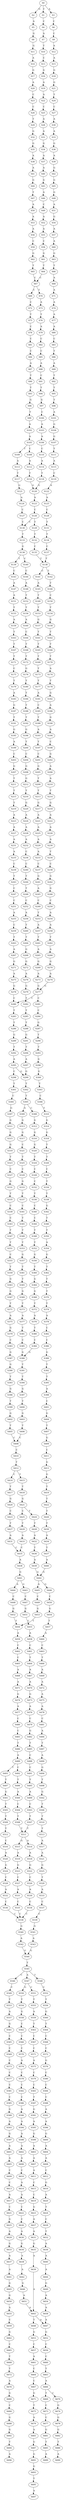 strict digraph  {
	S0 -> S1 [ label = T ];
	S0 -> S2 [ label = G ];
	S0 -> S3 [ label = A ];
	S1 -> S4 [ label = C ];
	S2 -> S5 [ label = A ];
	S3 -> S6 [ label = C ];
	S4 -> S7 [ label = A ];
	S5 -> S8 [ label = G ];
	S6 -> S9 [ label = C ];
	S7 -> S10 [ label = T ];
	S8 -> S11 [ label = G ];
	S9 -> S12 [ label = A ];
	S10 -> S13 [ label = C ];
	S11 -> S14 [ label = A ];
	S12 -> S15 [ label = A ];
	S13 -> S16 [ label = G ];
	S14 -> S17 [ label = G ];
	S15 -> S18 [ label = G ];
	S16 -> S19 [ label = A ];
	S17 -> S20 [ label = A ];
	S18 -> S21 [ label = G ];
	S19 -> S22 [ label = A ];
	S20 -> S23 [ label = C ];
	S21 -> S24 [ label = T ];
	S22 -> S25 [ label = C ];
	S23 -> S26 [ label = C ];
	S24 -> S27 [ label = C ];
	S25 -> S28 [ label = A ];
	S26 -> S29 [ label = T ];
	S27 -> S30 [ label = A ];
	S28 -> S31 [ label = A ];
	S29 -> S32 [ label = G ];
	S30 -> S33 [ label = A ];
	S31 -> S34 [ label = G ];
	S32 -> S35 [ label = G ];
	S33 -> S36 [ label = G ];
	S34 -> S37 [ label = A ];
	S35 -> S38 [ label = A ];
	S36 -> S39 [ label = A ];
	S37 -> S40 [ label = A ];
	S38 -> S41 [ label = A ];
	S39 -> S42 [ label = G ];
	S40 -> S43 [ label = G ];
	S41 -> S44 [ label = G ];
	S42 -> S45 [ label = G ];
	S43 -> S46 [ label = A ];
	S44 -> S47 [ label = T ];
	S45 -> S48 [ label = G ];
	S46 -> S49 [ label = C ];
	S47 -> S50 [ label = A ];
	S48 -> S51 [ label = A ];
	S49 -> S52 [ label = A ];
	S50 -> S53 [ label = A ];
	S51 -> S54 [ label = G ];
	S52 -> S55 [ label = A ];
	S53 -> S56 [ label = A ];
	S54 -> S57 [ label = A ];
	S55 -> S58 [ label = C ];
	S56 -> S59 [ label = C ];
	S57 -> S60 [ label = A ];
	S58 -> S61 [ label = G ];
	S59 -> S62 [ label = G ];
	S60 -> S63 [ label = G ];
	S61 -> S64 [ label = T ];
	S62 -> S65 [ label = T ];
	S63 -> S66 [ label = T ];
	S64 -> S67 [ label = C ];
	S65 -> S67 [ label = C ];
	S66 -> S68 [ label = A ];
	S67 -> S69 [ label = C ];
	S67 -> S70 [ label = T ];
	S68 -> S71 [ label = A ];
	S69 -> S72 [ label = C ];
	S70 -> S73 [ label = A ];
	S71 -> S74 [ label = A ];
	S72 -> S75 [ label = T ];
	S73 -> S76 [ label = T ];
	S74 -> S77 [ label = A ];
	S75 -> S78 [ label = C ];
	S76 -> S79 [ label = A ];
	S77 -> S80 [ label = A ];
	S78 -> S81 [ label = C ];
	S79 -> S82 [ label = C ];
	S80 -> S83 [ label = C ];
	S81 -> S84 [ label = C ];
	S82 -> S85 [ label = C ];
	S83 -> S86 [ label = T ];
	S84 -> S87 [ label = A ];
	S85 -> S88 [ label = A ];
	S86 -> S89 [ label = A ];
	S87 -> S90 [ label = T ];
	S88 -> S91 [ label = C ];
	S89 -> S92 [ label = T ];
	S90 -> S93 [ label = T ];
	S91 -> S94 [ label = T ];
	S92 -> S95 [ label = T ];
	S93 -> S96 [ label = G ];
	S94 -> S97 [ label = G ];
	S95 -> S98 [ label = T ];
	S96 -> S99 [ label = T ];
	S97 -> S100 [ label = C ];
	S98 -> S101 [ label = A ];
	S99 -> S102 [ label = A ];
	S100 -> S103 [ label = A ];
	S101 -> S104 [ label = G ];
	S102 -> S105 [ label = A ];
	S103 -> S106 [ label = A ];
	S104 -> S107 [ label = G ];
	S105 -> S108 [ label = C ];
	S105 -> S109 [ label = T ];
	S106 -> S110 [ label = C ];
	S107 -> S111 [ label = T ];
	S108 -> S112 [ label = A ];
	S109 -> S113 [ label = A ];
	S110 -> S114 [ label = A ];
	S111 -> S115 [ label = A ];
	S112 -> S116 [ label = T ];
	S113 -> S117 [ label = T ];
	S114 -> S118 [ label = T ];
	S115 -> S119 [ label = C ];
	S116 -> S120 [ label = G ];
	S117 -> S121 [ label = G ];
	S118 -> S120 [ label = G ];
	S119 -> S122 [ label = A ];
	S120 -> S123 [ label = A ];
	S121 -> S124 [ label = A ];
	S122 -> S125 [ label = A ];
	S123 -> S126 [ label = C ];
	S124 -> S127 [ label = C ];
	S125 -> S128 [ label = C ];
	S126 -> S129 [ label = T ];
	S126 -> S130 [ label = C ];
	S127 -> S130 [ label = C ];
	S128 -> S131 [ label = T ];
	S129 -> S132 [ label = T ];
	S130 -> S133 [ label = T ];
	S131 -> S134 [ label = T ];
	S132 -> S135 [ label = C ];
	S133 -> S136 [ label = G ];
	S134 -> S137 [ label = C ];
	S135 -> S138 [ label = T ];
	S136 -> S139 [ label = T ];
	S136 -> S140 [ label = C ];
	S137 -> S138 [ label = T ];
	S138 -> S141 [ label = C ];
	S138 -> S142 [ label = T ];
	S139 -> S143 [ label = C ];
	S140 -> S144 [ label = C ];
	S141 -> S145 [ label = A ];
	S142 -> S146 [ label = T ];
	S143 -> S147 [ label = A ];
	S144 -> S148 [ label = A ];
	S145 -> S149 [ label = T ];
	S146 -> S150 [ label = C ];
	S147 -> S151 [ label = A ];
	S148 -> S152 [ label = T ];
	S149 -> S153 [ label = T ];
	S150 -> S154 [ label = T ];
	S151 -> S155 [ label = T ];
	S152 -> S156 [ label = T ];
	S153 -> S157 [ label = G ];
	S154 -> S158 [ label = G ];
	S155 -> S159 [ label = A ];
	S156 -> S160 [ label = A ];
	S157 -> S161 [ label = T ];
	S158 -> S162 [ label = T ];
	S159 -> S163 [ label = T ];
	S160 -> S164 [ label = C ];
	S161 -> S165 [ label = T ];
	S162 -> S166 [ label = T ];
	S163 -> S167 [ label = T ];
	S164 -> S168 [ label = T ];
	S165 -> S169 [ label = T ];
	S166 -> S170 [ label = T ];
	S167 -> S171 [ label = T ];
	S168 -> S172 [ label = T ];
	S169 -> S173 [ label = T ];
	S170 -> S174 [ label = A ];
	S171 -> S175 [ label = C ];
	S172 -> S176 [ label = G ];
	S173 -> S177 [ label = T ];
	S174 -> S178 [ label = T ];
	S175 -> S179 [ label = T ];
	S176 -> S180 [ label = T ];
	S177 -> S181 [ label = A ];
	S178 -> S182 [ label = G ];
	S179 -> S183 [ label = A ];
	S180 -> S184 [ label = T ];
	S181 -> S185 [ label = C ];
	S182 -> S186 [ label = A ];
	S183 -> S187 [ label = G ];
	S184 -> S188 [ label = T ];
	S185 -> S189 [ label = T ];
	S186 -> S190 [ label = G ];
	S187 -> S191 [ label = T ];
	S188 -> S192 [ label = T ];
	S189 -> S193 [ label = A ];
	S190 -> S194 [ label = A ];
	S191 -> S195 [ label = G ];
	S192 -> S196 [ label = G ];
	S193 -> S197 [ label = T ];
	S194 -> S198 [ label = C ];
	S195 -> S199 [ label = A ];
	S196 -> S200 [ label = T ];
	S197 -> S201 [ label = C ];
	S198 -> S202 [ label = G ];
	S199 -> S203 [ label = C ];
	S200 -> S204 [ label = C ];
	S201 -> S205 [ label = G ];
	S202 -> S206 [ label = A ];
	S203 -> S207 [ label = G ];
	S204 -> S208 [ label = G ];
	S205 -> S209 [ label = T ];
	S206 -> S210 [ label = A ];
	S207 -> S211 [ label = T ];
	S208 -> S212 [ label = G ];
	S209 -> S213 [ label = T ];
	S210 -> S214 [ label = T ];
	S211 -> S215 [ label = T ];
	S212 -> S216 [ label = T ];
	S213 -> S217 [ label = G ];
	S214 -> S218 [ label = G ];
	S215 -> S219 [ label = T ];
	S216 -> S220 [ label = G ];
	S217 -> S221 [ label = A ];
	S218 -> S222 [ label = A ];
	S219 -> S223 [ label = A ];
	S220 -> S224 [ label = A ];
	S221 -> S225 [ label = A ];
	S222 -> S226 [ label = A ];
	S223 -> S227 [ label = A ];
	S224 -> S228 [ label = A ];
	S225 -> S229 [ label = A ];
	S226 -> S230 [ label = A ];
	S227 -> S231 [ label = A ];
	S228 -> S232 [ label = A ];
	S229 -> S233 [ label = A ];
	S230 -> S234 [ label = T ];
	S231 -> S235 [ label = A ];
	S232 -> S236 [ label = C ];
	S233 -> S237 [ label = C ];
	S234 -> S238 [ label = C ];
	S235 -> S239 [ label = C ];
	S236 -> S240 [ label = C ];
	S237 -> S241 [ label = G ];
	S238 -> S242 [ label = G ];
	S239 -> S243 [ label = T ];
	S240 -> S244 [ label = T ];
	S241 -> S245 [ label = A ];
	S242 -> S246 [ label = G ];
	S243 -> S247 [ label = C ];
	S244 -> S248 [ label = T ];
	S245 -> S249 [ label = C ];
	S246 -> S250 [ label = C ];
	S247 -> S251 [ label = C ];
	S248 -> S252 [ label = C ];
	S249 -> S253 [ label = T ];
	S250 -> S254 [ label = A ];
	S251 -> S255 [ label = A ];
	S252 -> S256 [ label = A ];
	S253 -> S257 [ label = A ];
	S254 -> S258 [ label = A ];
	S255 -> S259 [ label = C ];
	S256 -> S260 [ label = T ];
	S257 -> S261 [ label = T ];
	S258 -> S262 [ label = T ];
	S259 -> S263 [ label = T ];
	S260 -> S264 [ label = T ];
	S261 -> S265 [ label = A ];
	S262 -> S266 [ label = A ];
	S263 -> S267 [ label = A ];
	S264 -> S268 [ label = G ];
	S265 -> S269 [ label = G ];
	S266 -> S270 [ label = G ];
	S267 -> S271 [ label = G ];
	S268 -> S272 [ label = G ];
	S269 -> S273 [ label = A ];
	S270 -> S274 [ label = A ];
	S271 -> S275 [ label = A ];
	S272 -> S276 [ label = A ];
	S273 -> S277 [ label = G ];
	S274 -> S277 [ label = G ];
	S275 -> S278 [ label = G ];
	S276 -> S279 [ label = G ];
	S277 -> S280 [ label = C ];
	S277 -> S281 [ label = C ];
	S278 -> S280 [ label = C ];
	S279 -> S282 [ label = T ];
	S280 -> S283 [ label = T ];
	S281 -> S284 [ label = C ];
	S282 -> S285 [ label = T ];
	S283 -> S286 [ label = T ];
	S284 -> S287 [ label = G ];
	S285 -> S288 [ label = T ];
	S286 -> S289 [ label = G ];
	S287 -> S290 [ label = T ];
	S288 -> S291 [ label = G ];
	S289 -> S292 [ label = T ];
	S290 -> S293 [ label = T ];
	S291 -> S294 [ label = T ];
	S292 -> S295 [ label = A ];
	S293 -> S296 [ label = G ];
	S294 -> S297 [ label = A ];
	S295 -> S298 [ label = C ];
	S295 -> S299 [ label = G ];
	S296 -> S300 [ label = G ];
	S297 -> S299 [ label = G ];
	S298 -> S301 [ label = T ];
	S299 -> S302 [ label = T ];
	S300 -> S303 [ label = T ];
	S301 -> S304 [ label = C ];
	S302 -> S305 [ label = T ];
	S303 -> S306 [ label = C ];
	S304 -> S307 [ label = G ];
	S305 -> S308 [ label = C ];
	S305 -> S309 [ label = G ];
	S306 -> S310 [ label = T ];
	S307 -> S311 [ label = G ];
	S308 -> S312 [ label = G ];
	S309 -> S313 [ label = G ];
	S310 -> S314 [ label = G ];
	S311 -> S315 [ label = G ];
	S312 -> S316 [ label = G ];
	S313 -> S317 [ label = G ];
	S314 -> S318 [ label = G ];
	S315 -> S319 [ label = G ];
	S316 -> S320 [ label = G ];
	S317 -> S321 [ label = C ];
	S318 -> S322 [ label = T ];
	S319 -> S323 [ label = T ];
	S320 -> S324 [ label = T ];
	S321 -> S325 [ label = T ];
	S322 -> S326 [ label = T ];
	S323 -> S327 [ label = C ];
	S324 -> S328 [ label = C ];
	S325 -> S329 [ label = C ];
	S326 -> S330 [ label = C ];
	S327 -> S331 [ label = G ];
	S328 -> S332 [ label = C ];
	S329 -> S333 [ label = G ];
	S330 -> S334 [ label = T ];
	S331 -> S335 [ label = T ];
	S332 -> S336 [ label = T ];
	S333 -> S337 [ label = T ];
	S334 -> S338 [ label = T ];
	S335 -> S339 [ label = C ];
	S336 -> S340 [ label = C ];
	S337 -> S341 [ label = C ];
	S338 -> S342 [ label = G ];
	S339 -> S343 [ label = C ];
	S340 -> S344 [ label = C ];
	S341 -> S345 [ label = T ];
	S342 -> S346 [ label = T ];
	S343 -> S347 [ label = T ];
	S344 -> S348 [ label = T ];
	S345 -> S349 [ label = T ];
	S346 -> S350 [ label = T ];
	S347 -> S351 [ label = T ];
	S348 -> S352 [ label = T ];
	S349 -> S353 [ label = T ];
	S350 -> S354 [ label = A ];
	S351 -> S355 [ label = C ];
	S352 -> S356 [ label = G ];
	S353 -> S357 [ label = G ];
	S354 -> S358 [ label = G ];
	S355 -> S359 [ label = T ];
	S356 -> S360 [ label = T ];
	S357 -> S361 [ label = T ];
	S358 -> S362 [ label = T ];
	S359 -> S363 [ label = G ];
	S360 -> S364 [ label = G ];
	S361 -> S365 [ label = T ];
	S362 -> S366 [ label = T ];
	S363 -> S367 [ label = G ];
	S364 -> S368 [ label = G ];
	S365 -> S369 [ label = G ];
	S366 -> S370 [ label = T ];
	S367 -> S371 [ label = T ];
	S368 -> S372 [ label = T ];
	S369 -> S373 [ label = T ];
	S370 -> S374 [ label = T ];
	S371 -> S375 [ label = A ];
	S372 -> S376 [ label = A ];
	S373 -> S377 [ label = A ];
	S374 -> S378 [ label = A ];
	S375 -> S379 [ label = G ];
	S376 -> S380 [ label = T ];
	S377 -> S381 [ label = T ];
	S378 -> S382 [ label = C ];
	S379 -> S383 [ label = C ];
	S380 -> S384 [ label = C ];
	S381 -> S385 [ label = C ];
	S382 -> S386 [ label = C ];
	S383 -> S387 [ label = G ];
	S384 -> S388 [ label = G ];
	S385 -> S388 [ label = G ];
	S386 -> S389 [ label = G ];
	S387 -> S390 [ label = G ];
	S388 -> S391 [ label = T ];
	S389 -> S392 [ label = T ];
	S390 -> S393 [ label = T ];
	S391 -> S394 [ label = T ];
	S392 -> S395 [ label = T ];
	S393 -> S396 [ label = G ];
	S394 -> S397 [ label = G ];
	S395 -> S398 [ label = A ];
	S396 -> S399 [ label = T ];
	S397 -> S400 [ label = T ];
	S398 -> S401 [ label = C ];
	S399 -> S402 [ label = G ];
	S400 -> S403 [ label = G ];
	S401 -> S404 [ label = G ];
	S402 -> S405 [ label = T ];
	S403 -> S406 [ label = T ];
	S404 -> S407 [ label = T ];
	S405 -> S408 [ label = C ];
	S406 -> S408 [ label = C ];
	S407 -> S409 [ label = G ];
	S408 -> S410 [ label = C ];
	S409 -> S411 [ label = C ];
	S410 -> S412 [ label = T ];
	S411 -> S413 [ label = G ];
	S412 -> S414 [ label = C ];
	S412 -> S415 [ label = T ];
	S413 -> S416 [ label = G ];
	S414 -> S417 [ label = T ];
	S415 -> S418 [ label = T ];
	S416 -> S419 [ label = T ];
	S417 -> S420 [ label = G ];
	S418 -> S421 [ label = G ];
	S419 -> S422 [ label = T ];
	S420 -> S423 [ label = C ];
	S421 -> S424 [ label = T ];
	S421 -> S425 [ label = C ];
	S422 -> S426 [ label = T ];
	S423 -> S427 [ label = T ];
	S424 -> S428 [ label = T ];
	S425 -> S429 [ label = T ];
	S426 -> S430 [ label = T ];
	S427 -> S431 [ label = A ];
	S428 -> S432 [ label = A ];
	S429 -> S433 [ label = A ];
	S430 -> S434 [ label = A ];
	S431 -> S435 [ label = C ];
	S432 -> S436 [ label = T ];
	S433 -> S435 [ label = C ];
	S434 -> S437 [ label = T ];
	S435 -> S438 [ label = A ];
	S436 -> S439 [ label = A ];
	S437 -> S440 [ label = A ];
	S438 -> S441 [ label = G ];
	S439 -> S442 [ label = G ];
	S440 -> S442 [ label = G ];
	S441 -> S443 [ label = G ];
	S441 -> S444 [ label = A ];
	S442 -> S445 [ label = A ];
	S442 -> S446 [ label = G ];
	S443 -> S447 [ label = C ];
	S444 -> S448 [ label = C ];
	S445 -> S449 [ label = C ];
	S446 -> S450 [ label = C ];
	S447 -> S451 [ label = G ];
	S448 -> S452 [ label = G ];
	S449 -> S453 [ label = G ];
	S450 -> S454 [ label = G ];
	S451 -> S455 [ label = C ];
	S452 -> S456 [ label = T ];
	S453 -> S456 [ label = T ];
	S454 -> S457 [ label = T ];
	S455 -> S458 [ label = A ];
	S456 -> S459 [ label = A ];
	S457 -> S460 [ label = A ];
	S458 -> S461 [ label = C ];
	S459 -> S462 [ label = C ];
	S460 -> S463 [ label = C ];
	S461 -> S464 [ label = T ];
	S462 -> S465 [ label = C ];
	S463 -> S466 [ label = T ];
	S464 -> S467 [ label = A ];
	S465 -> S468 [ label = A ];
	S466 -> S469 [ label = A ];
	S467 -> S470 [ label = A ];
	S468 -> S471 [ label = A ];
	S469 -> S472 [ label = A ];
	S470 -> S473 [ label = G ];
	S471 -> S474 [ label = G ];
	S472 -> S475 [ label = A ];
	S473 -> S476 [ label = A ];
	S474 -> S477 [ label = A ];
	S475 -> S478 [ label = A ];
	S476 -> S479 [ label = C ];
	S477 -> S480 [ label = C ];
	S478 -> S481 [ label = C ];
	S479 -> S482 [ label = G ];
	S480 -> S483 [ label = C ];
	S481 -> S484 [ label = A ];
	S482 -> S485 [ label = T ];
	S483 -> S486 [ label = T ];
	S484 -> S487 [ label = T ];
	S485 -> S488 [ label = C ];
	S486 -> S489 [ label = A ];
	S487 -> S490 [ label = A ];
	S488 -> S491 [ label = C ];
	S489 -> S492 [ label = C ];
	S489 -> S493 [ label = T ];
	S490 -> S494 [ label = G ];
	S491 -> S495 [ label = T ];
	S492 -> S496 [ label = T ];
	S493 -> S497 [ label = T ];
	S494 -> S498 [ label = T ];
	S495 -> S499 [ label = A ];
	S496 -> S500 [ label = A ];
	S497 -> S501 [ label = G ];
	S498 -> S502 [ label = G ];
	S499 -> S503 [ label = C ];
	S500 -> S504 [ label = C ];
	S501 -> S505 [ label = T ];
	S502 -> S506 [ label = T ];
	S503 -> S507 [ label = T ];
	S504 -> S508 [ label = T ];
	S505 -> S509 [ label = T ];
	S506 -> S510 [ label = T ];
	S507 -> S511 [ label = T ];
	S508 -> S511 [ label = T ];
	S509 -> S512 [ label = T ];
	S510 -> S513 [ label = T ];
	S511 -> S514 [ label = A ];
	S511 -> S515 [ label = G ];
	S512 -> S516 [ label = C ];
	S513 -> S517 [ label = A ];
	S514 -> S518 [ label = A ];
	S515 -> S519 [ label = A ];
	S516 -> S520 [ label = A ];
	S517 -> S521 [ label = A ];
	S518 -> S522 [ label = G ];
	S519 -> S523 [ label = G ];
	S520 -> S524 [ label = G ];
	S521 -> S525 [ label = G ];
	S522 -> S526 [ label = C ];
	S523 -> S527 [ label = C ];
	S524 -> S528 [ label = C ];
	S525 -> S529 [ label = T ];
	S526 -> S530 [ label = A ];
	S527 -> S531 [ label = A ];
	S528 -> S532 [ label = A ];
	S529 -> S533 [ label = A ];
	S530 -> S534 [ label = C ];
	S531 -> S535 [ label = C ];
	S532 -> S536 [ label = C ];
	S533 -> S537 [ label = C ];
	S534 -> S538 [ label = C ];
	S535 -> S538 [ label = C ];
	S536 -> S538 [ label = C ];
	S537 -> S539 [ label = C ];
	S538 -> S540 [ label = G ];
	S539 -> S541 [ label = G ];
	S540 -> S542 [ label = A ];
	S541 -> S543 [ label = A ];
	S542 -> S544 [ label = G ];
	S543 -> S544 [ label = G ];
	S544 -> S545 [ label = T ];
	S545 -> S546 [ label = C ];
	S545 -> S547 [ label = A ];
	S545 -> S548 [ label = T ];
	S546 -> S549 [ label = C ];
	S547 -> S550 [ label = G ];
	S547 -> S551 [ label = C ];
	S548 -> S552 [ label = C ];
	S549 -> S553 [ label = T ];
	S550 -> S554 [ label = T ];
	S551 -> S555 [ label = T ];
	S552 -> S556 [ label = T ];
	S553 -> S557 [ label = A ];
	S554 -> S558 [ label = G ];
	S555 -> S559 [ label = A ];
	S556 -> S560 [ label = G ];
	S557 -> S561 [ label = G ];
	S558 -> S562 [ label = C ];
	S559 -> S563 [ label = T ];
	S560 -> S564 [ label = T ];
	S561 -> S565 [ label = C ];
	S562 -> S566 [ label = C ];
	S563 -> S567 [ label = C ];
	S564 -> S568 [ label = C ];
	S565 -> S569 [ label = C ];
	S566 -> S570 [ label = C ];
	S567 -> S571 [ label = C ];
	S568 -> S572 [ label = C ];
	S569 -> S573 [ label = C ];
	S570 -> S574 [ label = A ];
	S571 -> S575 [ label = A ];
	S572 -> S576 [ label = G ];
	S573 -> S577 [ label = C ];
	S574 -> S578 [ label = C ];
	S575 -> S579 [ label = C ];
	S576 -> S580 [ label = C ];
	S577 -> S581 [ label = C ];
	S578 -> S582 [ label = C ];
	S579 -> S583 [ label = C ];
	S580 -> S584 [ label = C ];
	S581 -> S585 [ label = C ];
	S582 -> S586 [ label = C ];
	S583 -> S587 [ label = T ];
	S584 -> S588 [ label = C ];
	S585 -> S589 [ label = G ];
	S586 -> S590 [ label = A ];
	S587 -> S591 [ label = G ];
	S588 -> S592 [ label = A ];
	S589 -> S593 [ label = A ];
	S590 -> S594 [ label = A ];
	S591 -> S595 [ label = A ];
	S592 -> S596 [ label = A ];
	S593 -> S597 [ label = G ];
	S594 -> S598 [ label = A ];
	S595 -> S599 [ label = G ];
	S596 -> S600 [ label = G ];
	S597 -> S601 [ label = A ];
	S598 -> S602 [ label = A ];
	S599 -> S603 [ label = A ];
	S600 -> S604 [ label = A ];
	S601 -> S605 [ label = A ];
	S602 -> S606 [ label = A ];
	S603 -> S607 [ label = A ];
	S604 -> S608 [ label = A ];
	S605 -> S609 [ label = C ];
	S606 -> S610 [ label = C ];
	S607 -> S611 [ label = A ];
	S608 -> S612 [ label = C ];
	S609 -> S613 [ label = C ];
	S610 -> S614 [ label = A ];
	S611 -> S615 [ label = C ];
	S612 -> S616 [ label = G ];
	S613 -> S617 [ label = A ];
	S614 -> S618 [ label = A ];
	S615 -> S619 [ label = C ];
	S616 -> S620 [ label = A ];
	S617 -> S621 [ label = C ];
	S618 -> S622 [ label = C ];
	S619 -> S623 [ label = G ];
	S620 -> S624 [ label = T ];
	S621 -> S625 [ label = G ];
	S622 -> S626 [ label = C ];
	S623 -> S627 [ label = A ];
	S624 -> S628 [ label = C ];
	S625 -> S629 [ label = A ];
	S626 -> S630 [ label = A ];
	S627 -> S631 [ label = A ];
	S628 -> S632 [ label = T ];
	S629 -> S633 [ label = G ];
	S630 -> S634 [ label = G ];
	S631 -> S635 [ label = G ];
	S632 -> S636 [ label = A ];
	S633 -> S637 [ label = A ];
	S634 -> S638 [ label = A ];
	S635 -> S639 [ label = A ];
	S636 -> S640 [ label = A ];
	S637 -> S641 [ label = A ];
	S638 -> S642 [ label = A ];
	S639 -> S643 [ label = A ];
	S640 -> S644 [ label = A ];
	S641 -> S645 [ label = G ];
	S642 -> S646 [ label = G ];
	S643 -> S647 [ label = A ];
	S643 -> S648 [ label = T ];
	S644 -> S649 [ label = G ];
	S645 -> S650 [ label = G ];
	S646 -> S651 [ label = A ];
	S647 -> S652 [ label = G ];
	S648 -> S653 [ label = G ];
	S649 -> S654 [ label = A ];
	S650 -> S655 [ label = A ];
	S651 -> S643 [ label = A ];
	S652 -> S656 [ label = C ];
	S653 -> S657 [ label = C ];
	S654 -> S658 [ label = A ];
	S655 -> S659 [ label = C ];
	S656 -> S660 [ label = C ];
	S657 -> S661 [ label = A ];
	S658 -> S647 [ label = A ];
	S659 -> S662 [ label = G ];
	S660 -> S663 [ label = T ];
	S661 -> S664 [ label = C ];
	S662 -> S665 [ label = C ];
	S663 -> S666 [ label = A ];
	S664 -> S667 [ label = C ];
	S665 -> S668 [ label = T ];
	S666 -> S669 [ label = T ];
	S666 -> S670 [ label = C ];
	S667 -> S671 [ label = G ];
	S668 -> S672 [ label = T ];
	S669 -> S673 [ label = C ];
	S670 -> S674 [ label = G ];
	S671 -> S675 [ label = T ];
	S672 -> S676 [ label = A ];
	S673 -> S677 [ label = C ];
	S674 -> S678 [ label = G ];
	S675 -> S679 [ label = A ];
	S676 -> S680 [ label = G ];
	S677 -> S681 [ label = G ];
	S678 -> S682 [ label = G ];
	S679 -> S683 [ label = A ];
	S680 -> S684 [ label = C ];
	S681 -> S685 [ label = T ];
	S682 -> S686 [ label = T ];
	S683 -> S687 [ label = G ];
	S684 -> S688 [ label = G ];
	S685 -> S689 [ label = A ];
	S686 -> S690 [ label = A ];
	S687 -> S691 [ label = G ];
	S688 -> S692 [ label = G ];
	S691 -> S693 [ label = G ];
	S692 -> S694 [ label = T ];
	S693 -> S695 [ label = T ];
	S694 -> S696 [ label = A ];
	S695 -> S697 [ label = A ];
}
